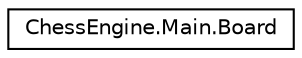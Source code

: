digraph G
{
  edge [fontname="Helvetica",fontsize="10",labelfontname="Helvetica",labelfontsize="10"];
  node [fontname="Helvetica",fontsize="10",shape=record];
  rankdir=LR;
  Node1 [label="ChessEngine.Main.Board",height=0.2,width=0.4,color="black", fillcolor="white", style="filled",URL="$class_chess_engine_1_1_main_1_1_board.html"];
}
